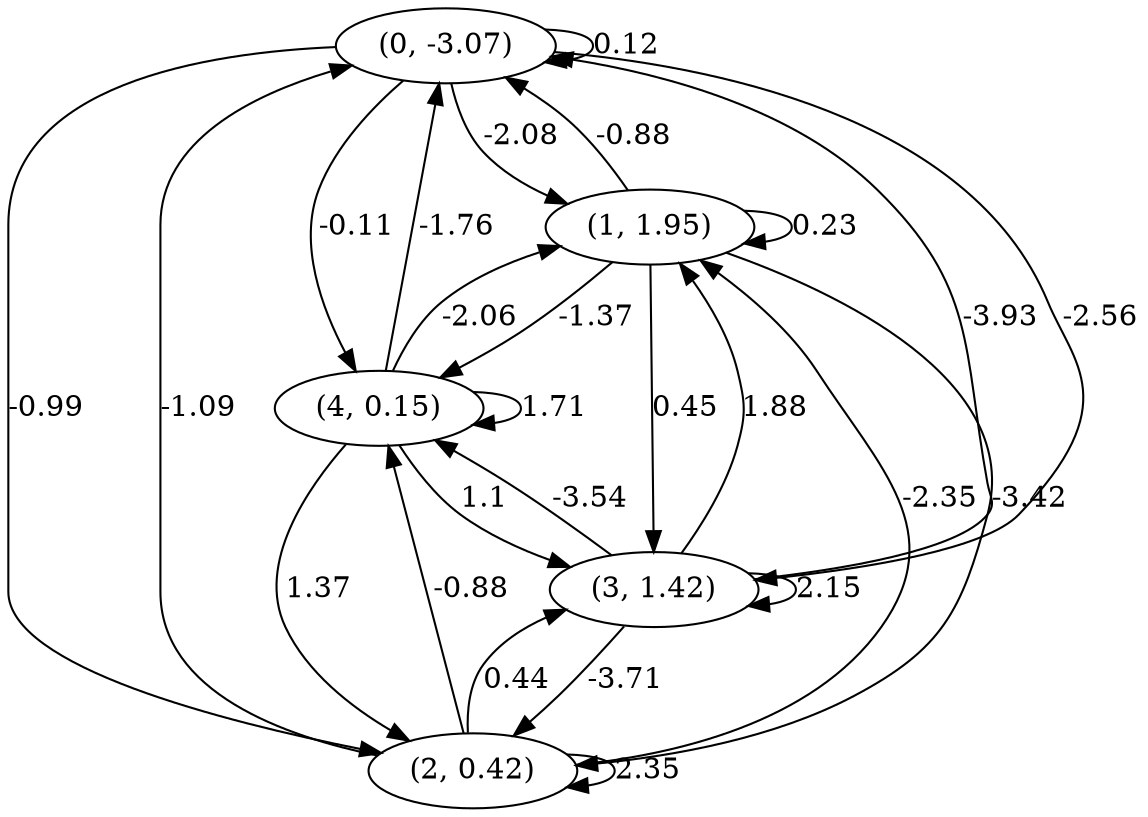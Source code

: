 digraph {
    0 [ label = "(0, -3.07)" ]
    1 [ label = "(1, 1.95)" ]
    2 [ label = "(2, 0.42)" ]
    3 [ label = "(3, 1.42)" ]
    4 [ label = "(4, 0.15)" ]
    0 -> 0 [ label = "0.12" ]
    1 -> 1 [ label = "0.23" ]
    2 -> 2 [ label = "2.35" ]
    3 -> 3 [ label = "2.15" ]
    4 -> 4 [ label = "1.71" ]
    1 -> 0 [ label = "-0.88" ]
    2 -> 0 [ label = "-1.09" ]
    3 -> 0 [ label = "-3.93" ]
    4 -> 0 [ label = "-1.76" ]
    0 -> 1 [ label = "-2.08" ]
    2 -> 1 [ label = "-2.35" ]
    3 -> 1 [ label = "1.88" ]
    4 -> 1 [ label = "-2.06" ]
    0 -> 2 [ label = "-0.99" ]
    1 -> 2 [ label = "-3.42" ]
    3 -> 2 [ label = "-3.71" ]
    4 -> 2 [ label = "1.37" ]
    0 -> 3 [ label = "-2.56" ]
    1 -> 3 [ label = "0.45" ]
    2 -> 3 [ label = "0.44" ]
    4 -> 3 [ label = "1.1" ]
    0 -> 4 [ label = "-0.11" ]
    1 -> 4 [ label = "-1.37" ]
    2 -> 4 [ label = "-0.88" ]
    3 -> 4 [ label = "-3.54" ]
}

